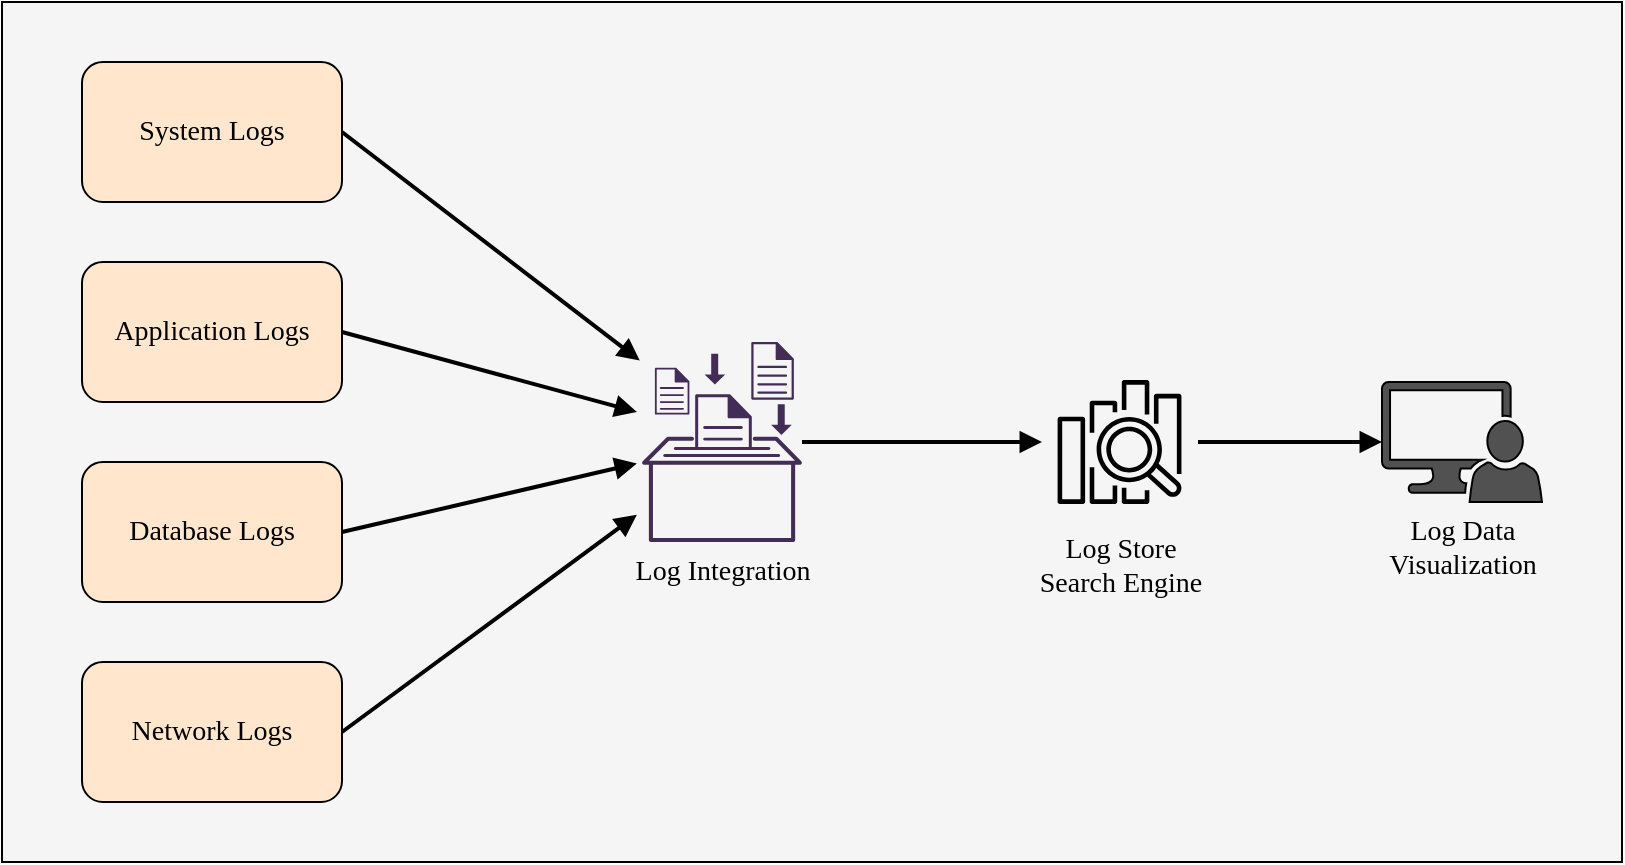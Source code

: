 <mxfile>
    <diagram id="R2lEEEUBdFMjLlhIrx00" name="Page-1">
        <mxGraphModel dx="1236" dy="1213" grid="1" gridSize="10" guides="1" tooltips="1" connect="1" arrows="1" fold="1" page="1" pageScale="1" pageWidth="850" pageHeight="1100" math="0" shadow="0" extFonts="Permanent Marker^https://fonts.googleapis.com/css?family=Permanent+Marker">
            <root>
                <mxCell id="0"/>
                <mxCell id="1" parent="0"/>
                <mxCell id="66" value="" style="rounded=0;whiteSpace=wrap;html=1;fontFamily=Verdana;fontSize=14;fontColor=#333333;strokeColor=#000000;fillColor=#f5f5f5;" vertex="1" parent="1">
                    <mxGeometry x="40" y="50" width="810" height="430" as="geometry"/>
                </mxCell>
                <mxCell id="58" style="edgeStyle=none;html=1;exitX=1;exitY=0.5;exitDx=0;exitDy=0;entryX=-0.014;entryY=0.093;entryDx=0;entryDy=0;entryPerimeter=0;fontFamily=Verdana;fontSize=14;strokeWidth=2;endArrow=block;endFill=1;strokeColor=#000000;" edge="1" parent="1" source="48" target="56">
                    <mxGeometry relative="1" as="geometry"/>
                </mxCell>
                <mxCell id="48" value="System Logs" style="rounded=1;whiteSpace=wrap;html=1;fillColor=#ffe6cc;fontSize=14;fontFamily=Verdana;strokeColor=#000000;" vertex="1" parent="1">
                    <mxGeometry x="80" y="80" width="130" height="70" as="geometry"/>
                </mxCell>
                <mxCell id="59" style="edgeStyle=none;html=1;exitX=1;exitY=0.5;exitDx=0;exitDy=0;entryX=-0.032;entryY=0.35;entryDx=0;entryDy=0;entryPerimeter=0;fontFamily=Verdana;fontSize=14;endArrow=block;endFill=1;strokeWidth=2;strokeColor=#000000;" edge="1" parent="1" source="50" target="56">
                    <mxGeometry relative="1" as="geometry"/>
                </mxCell>
                <mxCell id="50" value="Application Logs" style="rounded=1;whiteSpace=wrap;html=1;fillColor=#ffe6cc;fontSize=14;fontFamily=Verdana;strokeColor=#000000;" vertex="1" parent="1">
                    <mxGeometry x="80" y="180" width="130" height="70" as="geometry"/>
                </mxCell>
                <mxCell id="60" style="edgeStyle=none;html=1;exitX=1;exitY=0.5;exitDx=0;exitDy=0;entryX=-0.032;entryY=0.607;entryDx=0;entryDy=0;entryPerimeter=0;fontFamily=Verdana;fontSize=14;endArrow=block;endFill=1;strokeWidth=2;strokeColor=#000000;" edge="1" parent="1" source="51" target="56">
                    <mxGeometry relative="1" as="geometry"/>
                </mxCell>
                <mxCell id="51" value="Database Logs" style="rounded=1;whiteSpace=wrap;html=1;fillColor=#ffe6cc;fontSize=14;fontFamily=Verdana;strokeColor=#000000;" vertex="1" parent="1">
                    <mxGeometry x="80" y="280" width="130" height="70" as="geometry"/>
                </mxCell>
                <mxCell id="61" style="edgeStyle=none;html=1;exitX=1;exitY=0.5;exitDx=0;exitDy=0;fontFamily=Verdana;fontSize=14;endArrow=block;endFill=1;strokeWidth=2;entryX=-0.032;entryY=0.864;entryDx=0;entryDy=0;entryPerimeter=0;strokeColor=#000000;" edge="1" parent="1" source="52" target="56">
                    <mxGeometry relative="1" as="geometry">
                        <mxPoint x="356" y="308" as="targetPoint"/>
                    </mxGeometry>
                </mxCell>
                <mxCell id="52" value="Network Logs" style="rounded=1;whiteSpace=wrap;html=1;fillColor=#ffe6cc;fontSize=14;fontFamily=Verdana;strokeColor=#000000;" vertex="1" parent="1">
                    <mxGeometry x="80" y="380" width="130" height="70" as="geometry"/>
                </mxCell>
                <mxCell id="63" value="" style="edgeStyle=none;html=1;fontFamily=Verdana;fontSize=14;endArrow=block;endFill=1;strokeWidth=2;entryX=0;entryY=0.5;entryDx=0;entryDy=0;entryPerimeter=0;strokeColor=#000000;" edge="1" parent="1" source="56" target="57">
                    <mxGeometry relative="1" as="geometry">
                        <mxPoint x="500" y="270" as="targetPoint"/>
                    </mxGeometry>
                </mxCell>
                <mxCell id="56" value="Log Integration" style="verticalLabelPosition=bottom;sketch=0;html=1;fillColor=#432D57;strokeColor=#000000;verticalAlign=top;pointerEvents=1;align=center;shape=mxgraph.cisco_safe.security_icons.log_management;rounded=1;fontFamily=Verdana;fontSize=14;fontColor=#000000;" vertex="1" parent="1">
                    <mxGeometry x="360" y="220" width="80" height="100" as="geometry"/>
                </mxCell>
                <mxCell id="65" style="edgeStyle=none;html=1;exitX=1;exitY=0.5;exitDx=0;exitDy=0;exitPerimeter=0;entryX=0;entryY=0.5;entryDx=0;entryDy=0;entryPerimeter=0;fontFamily=Verdana;fontSize=14;endArrow=block;endFill=1;strokeWidth=2;strokeColor=#000000;" edge="1" parent="1" source="57" target="64">
                    <mxGeometry relative="1" as="geometry"/>
                </mxCell>
                <mxCell id="57" value="Log Store&lt;br style=&quot;font-size: 14px;&quot;&gt;Search Engine" style="sketch=0;points=[[0,0,0],[0.25,0,0],[0.5,0,0],[0.75,0,0],[1,0,0],[0,1,0],[0.25,1,0],[0.5,1,0],[0.75,1,0],[1,1,0],[0,0.25,0],[0,0.5,0],[0,0.75,0],[1,0.25,0],[1,0.5,0],[1,0.75,0]];outlineConnect=0;gradientDirection=north;fillColor=none;strokeColor=#000000;dashed=0;verticalLabelPosition=bottom;verticalAlign=top;align=center;html=1;fontSize=14;fontStyle=0;aspect=fixed;shape=mxgraph.aws4.resourceIcon;resIcon=mxgraph.aws4.elasticsearch_service;rounded=1;fontFamily=Verdana;fontColor=#000000;" vertex="1" parent="1">
                    <mxGeometry x="560" y="231" width="78" height="78" as="geometry"/>
                </mxCell>
                <mxCell id="64" value="Log Data &lt;br&gt;Visualization" style="sketch=0;pointerEvents=1;shadow=0;dashed=0;html=1;strokeColor=#000000;labelPosition=center;verticalLabelPosition=bottom;verticalAlign=top;align=center;fillColor=#515151;shape=mxgraph.mscae.system_center.admin_console;rounded=1;fontFamily=Verdana;fontSize=14;" vertex="1" parent="1">
                    <mxGeometry x="730" y="240" width="80" height="60" as="geometry"/>
                </mxCell>
            </root>
        </mxGraphModel>
    </diagram>
</mxfile>